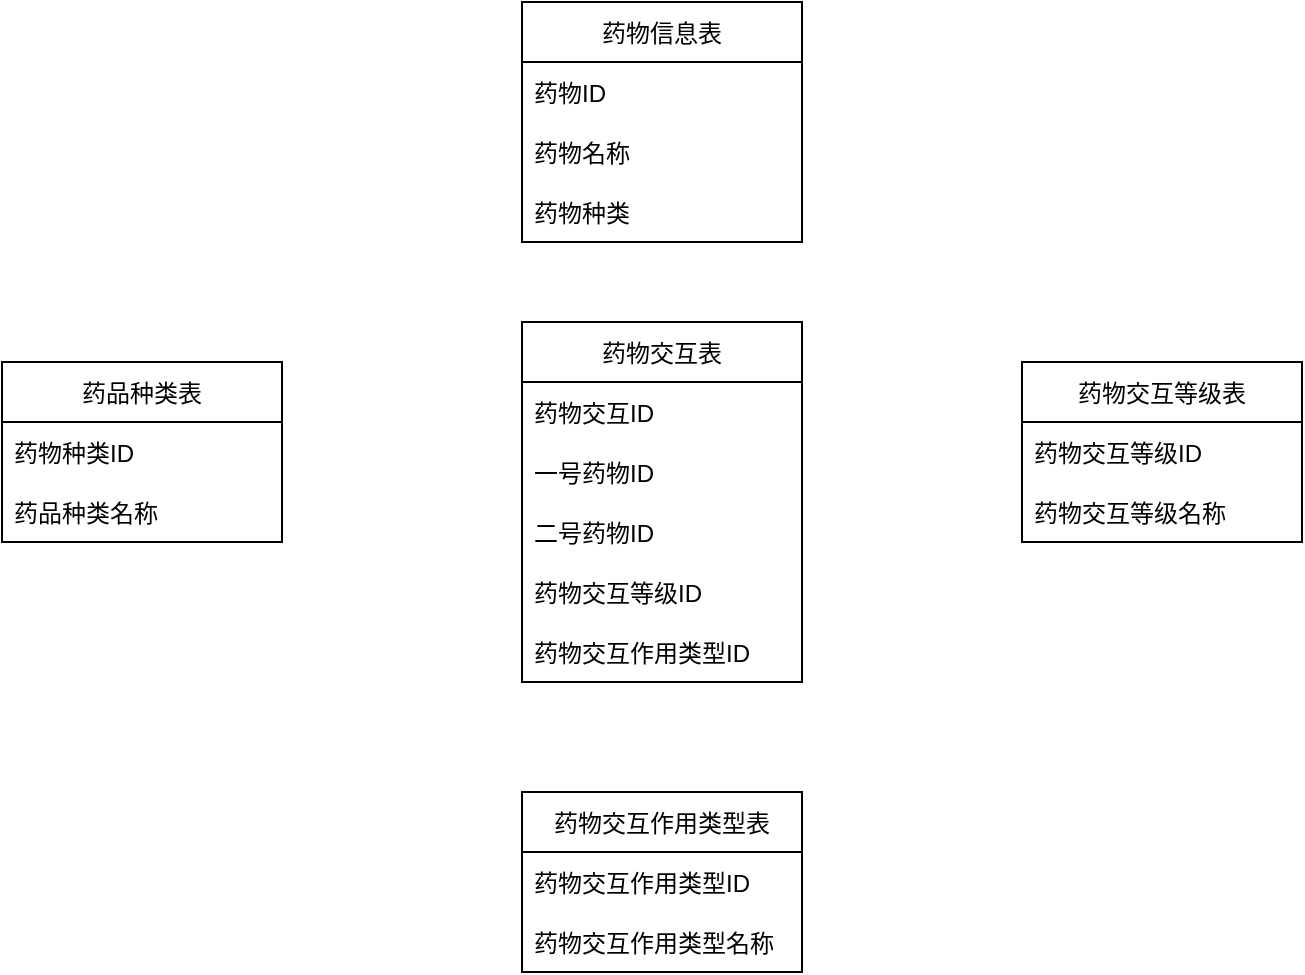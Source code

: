<mxfile version="18.0.7" type="github">
  <diagram id="n8ofz_4CapBKel7ypv7i" name="Page-1">
    <mxGraphModel dx="820" dy="675" grid="1" gridSize="10" guides="1" tooltips="1" connect="1" arrows="1" fold="1" page="1" pageScale="1" pageWidth="827" pageHeight="1169" math="0" shadow="0">
      <root>
        <mxCell id="0" />
        <mxCell id="1" parent="0" />
        <mxCell id="9i4y1Kh2QoNs7plDu90J-1" value="药物信息表" style="swimlane;fontStyle=0;childLayout=stackLayout;horizontal=1;startSize=30;horizontalStack=0;resizeParent=1;resizeParentMax=0;resizeLast=0;collapsible=1;marginBottom=0;" vertex="1" parent="1">
          <mxGeometry x="350" y="100" width="140" height="120" as="geometry" />
        </mxCell>
        <mxCell id="9i4y1Kh2QoNs7plDu90J-2" value="药物ID" style="text;strokeColor=none;fillColor=none;align=left;verticalAlign=middle;spacingLeft=4;spacingRight=4;overflow=hidden;points=[[0,0.5],[1,0.5]];portConstraint=eastwest;rotatable=0;" vertex="1" parent="9i4y1Kh2QoNs7plDu90J-1">
          <mxGeometry y="30" width="140" height="30" as="geometry" />
        </mxCell>
        <mxCell id="9i4y1Kh2QoNs7plDu90J-3" value="药物名称" style="text;strokeColor=none;fillColor=none;align=left;verticalAlign=middle;spacingLeft=4;spacingRight=4;overflow=hidden;points=[[0,0.5],[1,0.5]];portConstraint=eastwest;rotatable=0;" vertex="1" parent="9i4y1Kh2QoNs7plDu90J-1">
          <mxGeometry y="60" width="140" height="30" as="geometry" />
        </mxCell>
        <mxCell id="9i4y1Kh2QoNs7plDu90J-4" value="药物种类" style="text;strokeColor=none;fillColor=none;align=left;verticalAlign=middle;spacingLeft=4;spacingRight=4;overflow=hidden;points=[[0,0.5],[1,0.5]];portConstraint=eastwest;rotatable=0;" vertex="1" parent="9i4y1Kh2QoNs7plDu90J-1">
          <mxGeometry y="90" width="140" height="30" as="geometry" />
        </mxCell>
        <mxCell id="9i4y1Kh2QoNs7plDu90J-5" value="药品种类表" style="swimlane;fontStyle=0;childLayout=stackLayout;horizontal=1;startSize=30;horizontalStack=0;resizeParent=1;resizeParentMax=0;resizeLast=0;collapsible=1;marginBottom=0;" vertex="1" parent="1">
          <mxGeometry x="90" y="280" width="140" height="90" as="geometry" />
        </mxCell>
        <mxCell id="9i4y1Kh2QoNs7plDu90J-6" value="药物种类ID" style="text;strokeColor=none;fillColor=none;align=left;verticalAlign=middle;spacingLeft=4;spacingRight=4;overflow=hidden;points=[[0,0.5],[1,0.5]];portConstraint=eastwest;rotatable=0;" vertex="1" parent="9i4y1Kh2QoNs7plDu90J-5">
          <mxGeometry y="30" width="140" height="30" as="geometry" />
        </mxCell>
        <mxCell id="9i4y1Kh2QoNs7plDu90J-7" value="药品种类名称" style="text;strokeColor=none;fillColor=none;align=left;verticalAlign=middle;spacingLeft=4;spacingRight=4;overflow=hidden;points=[[0,0.5],[1,0.5]];portConstraint=eastwest;rotatable=0;" vertex="1" parent="9i4y1Kh2QoNs7plDu90J-5">
          <mxGeometry y="60" width="140" height="30" as="geometry" />
        </mxCell>
        <mxCell id="9i4y1Kh2QoNs7plDu90J-9" value="药物交互表" style="swimlane;fontStyle=0;childLayout=stackLayout;horizontal=1;startSize=30;horizontalStack=0;resizeParent=1;resizeParentMax=0;resizeLast=0;collapsible=1;marginBottom=0;" vertex="1" parent="1">
          <mxGeometry x="350" y="260" width="140" height="180" as="geometry" />
        </mxCell>
        <mxCell id="9i4y1Kh2QoNs7plDu90J-10" value="药物交互ID" style="text;strokeColor=none;fillColor=none;align=left;verticalAlign=middle;spacingLeft=4;spacingRight=4;overflow=hidden;points=[[0,0.5],[1,0.5]];portConstraint=eastwest;rotatable=0;" vertex="1" parent="9i4y1Kh2QoNs7plDu90J-9">
          <mxGeometry y="30" width="140" height="30" as="geometry" />
        </mxCell>
        <mxCell id="9i4y1Kh2QoNs7plDu90J-11" value="一号药物ID" style="text;strokeColor=none;fillColor=none;align=left;verticalAlign=middle;spacingLeft=4;spacingRight=4;overflow=hidden;points=[[0,0.5],[1,0.5]];portConstraint=eastwest;rotatable=0;" vertex="1" parent="9i4y1Kh2QoNs7plDu90J-9">
          <mxGeometry y="60" width="140" height="30" as="geometry" />
        </mxCell>
        <mxCell id="9i4y1Kh2QoNs7plDu90J-12" value="二号药物ID" style="text;strokeColor=none;fillColor=none;align=left;verticalAlign=middle;spacingLeft=4;spacingRight=4;overflow=hidden;points=[[0,0.5],[1,0.5]];portConstraint=eastwest;rotatable=0;" vertex="1" parent="9i4y1Kh2QoNs7plDu90J-9">
          <mxGeometry y="90" width="140" height="30" as="geometry" />
        </mxCell>
        <mxCell id="9i4y1Kh2QoNs7plDu90J-17" value="药物交互等级ID" style="text;strokeColor=none;fillColor=none;align=left;verticalAlign=middle;spacingLeft=4;spacingRight=4;overflow=hidden;points=[[0,0.5],[1,0.5]];portConstraint=eastwest;rotatable=0;" vertex="1" parent="9i4y1Kh2QoNs7plDu90J-9">
          <mxGeometry y="120" width="140" height="30" as="geometry" />
        </mxCell>
        <mxCell id="9i4y1Kh2QoNs7plDu90J-22" value="药物交互作用类型ID" style="text;strokeColor=none;fillColor=none;align=left;verticalAlign=middle;spacingLeft=4;spacingRight=4;overflow=hidden;points=[[0,0.5],[1,0.5]];portConstraint=eastwest;rotatable=0;" vertex="1" parent="9i4y1Kh2QoNs7plDu90J-9">
          <mxGeometry y="150" width="140" height="30" as="geometry" />
        </mxCell>
        <mxCell id="9i4y1Kh2QoNs7plDu90J-13" value="药物交互等级表" style="swimlane;fontStyle=0;childLayout=stackLayout;horizontal=1;startSize=30;horizontalStack=0;resizeParent=1;resizeParentMax=0;resizeLast=0;collapsible=1;marginBottom=0;" vertex="1" parent="1">
          <mxGeometry x="600" y="280" width="140" height="90" as="geometry" />
        </mxCell>
        <mxCell id="9i4y1Kh2QoNs7plDu90J-14" value="药物交互等级ID" style="text;strokeColor=none;fillColor=none;align=left;verticalAlign=middle;spacingLeft=4;spacingRight=4;overflow=hidden;points=[[0,0.5],[1,0.5]];portConstraint=eastwest;rotatable=0;" vertex="1" parent="9i4y1Kh2QoNs7plDu90J-13">
          <mxGeometry y="30" width="140" height="30" as="geometry" />
        </mxCell>
        <mxCell id="9i4y1Kh2QoNs7plDu90J-15" value="药物交互等级名称" style="text;strokeColor=none;fillColor=none;align=left;verticalAlign=middle;spacingLeft=4;spacingRight=4;overflow=hidden;points=[[0,0.5],[1,0.5]];portConstraint=eastwest;rotatable=0;" vertex="1" parent="9i4y1Kh2QoNs7plDu90J-13">
          <mxGeometry y="60" width="140" height="30" as="geometry" />
        </mxCell>
        <mxCell id="9i4y1Kh2QoNs7plDu90J-18" value="药物交互作用类型表" style="swimlane;fontStyle=0;childLayout=stackLayout;horizontal=1;startSize=30;horizontalStack=0;resizeParent=1;resizeParentMax=0;resizeLast=0;collapsible=1;marginBottom=0;" vertex="1" parent="1">
          <mxGeometry x="350" y="495" width="140" height="90" as="geometry" />
        </mxCell>
        <mxCell id="9i4y1Kh2QoNs7plDu90J-20" value="药物交互作用类型ID" style="text;strokeColor=none;fillColor=none;align=left;verticalAlign=middle;spacingLeft=4;spacingRight=4;overflow=hidden;points=[[0,0.5],[1,0.5]];portConstraint=eastwest;rotatable=0;" vertex="1" parent="9i4y1Kh2QoNs7plDu90J-18">
          <mxGeometry y="30" width="140" height="30" as="geometry" />
        </mxCell>
        <mxCell id="9i4y1Kh2QoNs7plDu90J-21" value="药物交互作用类型名称" style="text;strokeColor=none;fillColor=none;align=left;verticalAlign=middle;spacingLeft=4;spacingRight=4;overflow=hidden;points=[[0,0.5],[1,0.5]];portConstraint=eastwest;rotatable=0;" vertex="1" parent="9i4y1Kh2QoNs7plDu90J-18">
          <mxGeometry y="60" width="140" height="30" as="geometry" />
        </mxCell>
      </root>
    </mxGraphModel>
  </diagram>
</mxfile>
